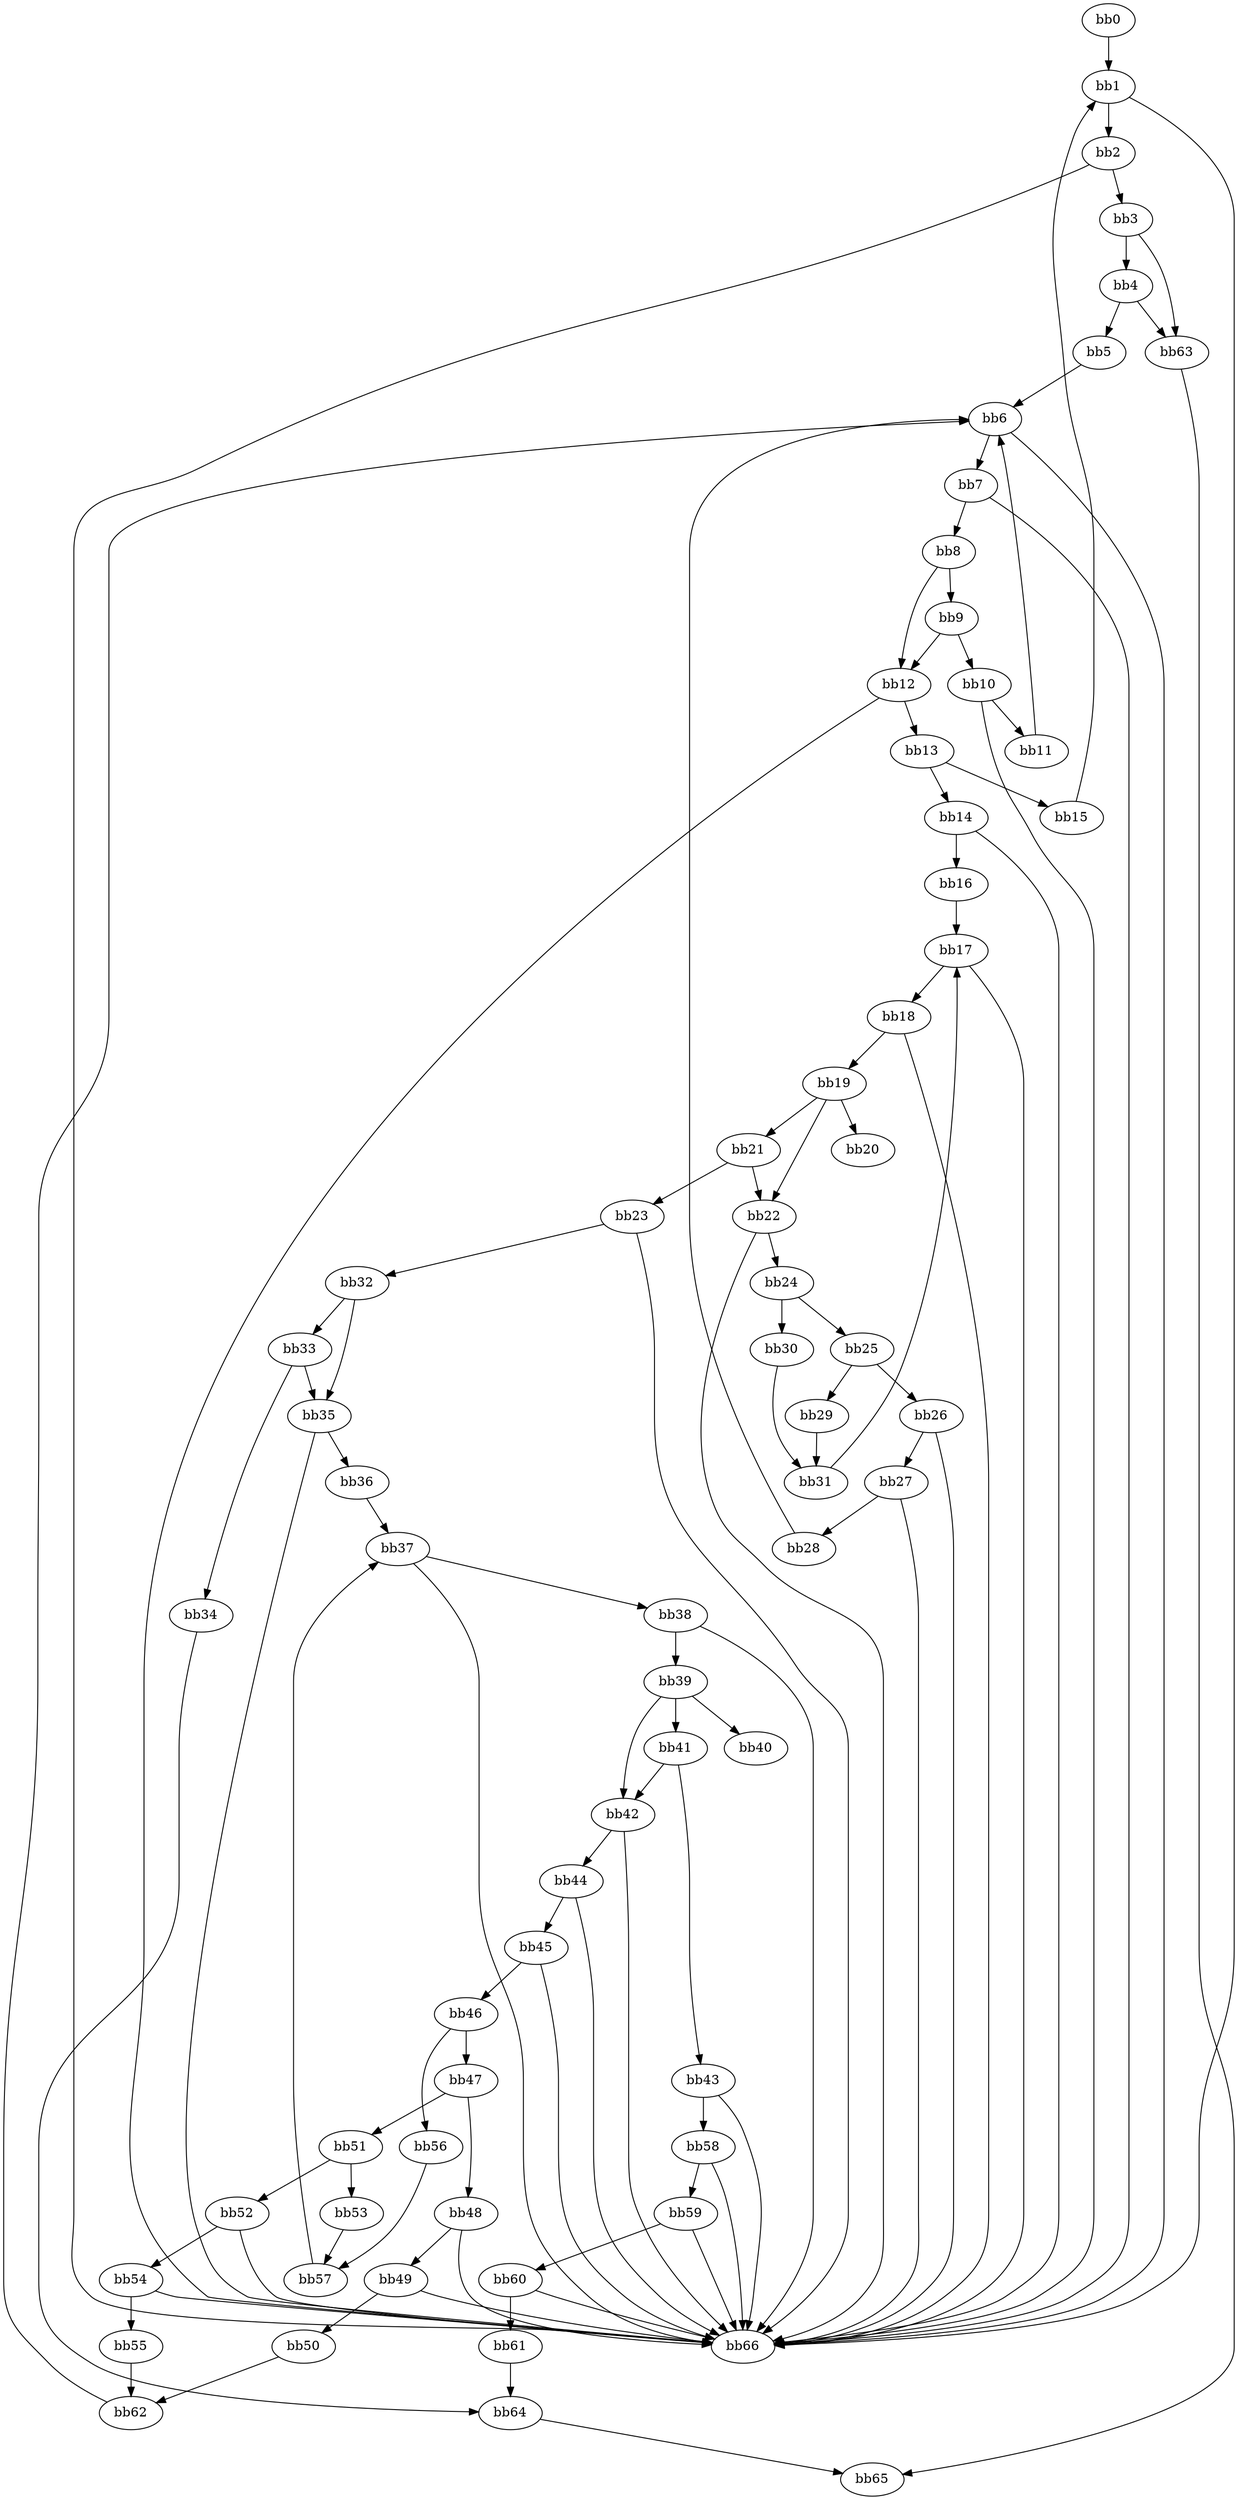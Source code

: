 digraph {
    0 [ label = "bb0\l" ]
    1 [ label = "bb1\l" ]
    2 [ label = "bb2\l" ]
    3 [ label = "bb3\l" ]
    4 [ label = "bb4\l" ]
    5 [ label = "bb5\l" ]
    6 [ label = "bb6\l" ]
    7 [ label = "bb7\l" ]
    8 [ label = "bb8\l" ]
    9 [ label = "bb9\l" ]
    10 [ label = "bb10\l" ]
    11 [ label = "bb11\l" ]
    12 [ label = "bb12\l" ]
    13 [ label = "bb13\l" ]
    14 [ label = "bb14\l" ]
    15 [ label = "bb15\l" ]
    16 [ label = "bb16\l" ]
    17 [ label = "bb17\l" ]
    18 [ label = "bb18\l" ]
    19 [ label = "bb19\l" ]
    20 [ label = "bb20\l" ]
    21 [ label = "bb21\l" ]
    22 [ label = "bb22\l" ]
    23 [ label = "bb23\l" ]
    24 [ label = "bb24\l" ]
    25 [ label = "bb25\l" ]
    26 [ label = "bb26\l" ]
    27 [ label = "bb27\l" ]
    28 [ label = "bb28\l" ]
    29 [ label = "bb29\l" ]
    30 [ label = "bb30\l" ]
    31 [ label = "bb31\l" ]
    32 [ label = "bb32\l" ]
    33 [ label = "bb33\l" ]
    34 [ label = "bb34\l" ]
    35 [ label = "bb35\l" ]
    36 [ label = "bb36\l" ]
    37 [ label = "bb37\l" ]
    38 [ label = "bb38\l" ]
    39 [ label = "bb39\l" ]
    40 [ label = "bb40\l" ]
    41 [ label = "bb41\l" ]
    42 [ label = "bb42\l" ]
    43 [ label = "bb43\l" ]
    44 [ label = "bb44\l" ]
    45 [ label = "bb45\l" ]
    46 [ label = "bb46\l" ]
    47 [ label = "bb47\l" ]
    48 [ label = "bb48\l" ]
    49 [ label = "bb49\l" ]
    50 [ label = "bb50\l" ]
    51 [ label = "bb51\l" ]
    52 [ label = "bb52\l" ]
    53 [ label = "bb53\l" ]
    54 [ label = "bb54\l" ]
    55 [ label = "bb55\l" ]
    56 [ label = "bb56\l" ]
    57 [ label = "bb57\l" ]
    58 [ label = "bb58\l" ]
    59 [ label = "bb59\l" ]
    60 [ label = "bb60\l" ]
    61 [ label = "bb61\l" ]
    62 [ label = "bb62\l" ]
    63 [ label = "bb63\l" ]
    64 [ label = "bb64\l" ]
    65 [ label = "bb65\l" ]
    66 [ label = "bb66\l" ]
    0 -> 1 [ ]
    1 -> 2 [ ]
    1 -> 66 [ ]
    2 -> 3 [ ]
    2 -> 66 [ ]
    3 -> 4 [ ]
    3 -> 63 [ ]
    4 -> 5 [ ]
    4 -> 63 [ ]
    5 -> 6 [ ]
    6 -> 7 [ ]
    6 -> 66 [ ]
    7 -> 8 [ ]
    7 -> 66 [ ]
    8 -> 9 [ ]
    8 -> 12 [ ]
    9 -> 10 [ ]
    9 -> 12 [ ]
    10 -> 11 [ ]
    10 -> 66 [ ]
    11 -> 6 [ ]
    12 -> 13 [ ]
    12 -> 66 [ ]
    13 -> 14 [ ]
    13 -> 15 [ ]
    14 -> 16 [ ]
    14 -> 66 [ ]
    15 -> 1 [ ]
    16 -> 17 [ ]
    17 -> 18 [ ]
    17 -> 66 [ ]
    18 -> 19 [ ]
    18 -> 66 [ ]
    19 -> 20 [ ]
    19 -> 21 [ ]
    19 -> 22 [ ]
    21 -> 22 [ ]
    21 -> 23 [ ]
    22 -> 24 [ ]
    22 -> 66 [ ]
    23 -> 32 [ ]
    23 -> 66 [ ]
    24 -> 25 [ ]
    24 -> 30 [ ]
    25 -> 26 [ ]
    25 -> 29 [ ]
    26 -> 27 [ ]
    26 -> 66 [ ]
    27 -> 28 [ ]
    27 -> 66 [ ]
    28 -> 6 [ ]
    29 -> 31 [ ]
    30 -> 31 [ ]
    31 -> 17 [ ]
    32 -> 33 [ ]
    32 -> 35 [ ]
    33 -> 34 [ ]
    33 -> 35 [ ]
    34 -> 64 [ ]
    35 -> 36 [ ]
    35 -> 66 [ ]
    36 -> 37 [ ]
    37 -> 38 [ ]
    37 -> 66 [ ]
    38 -> 39 [ ]
    38 -> 66 [ ]
    39 -> 40 [ ]
    39 -> 41 [ ]
    39 -> 42 [ ]
    41 -> 42 [ ]
    41 -> 43 [ ]
    42 -> 44 [ ]
    42 -> 66 [ ]
    43 -> 58 [ ]
    43 -> 66 [ ]
    44 -> 45 [ ]
    44 -> 66 [ ]
    45 -> 46 [ ]
    45 -> 66 [ ]
    46 -> 47 [ ]
    46 -> 56 [ ]
    47 -> 48 [ ]
    47 -> 51 [ ]
    48 -> 49 [ ]
    48 -> 66 [ ]
    49 -> 50 [ ]
    49 -> 66 [ ]
    50 -> 62 [ ]
    51 -> 52 [ ]
    51 -> 53 [ ]
    52 -> 54 [ ]
    52 -> 66 [ ]
    53 -> 57 [ ]
    54 -> 55 [ ]
    54 -> 66 [ ]
    55 -> 62 [ ]
    56 -> 57 [ ]
    57 -> 37 [ ]
    58 -> 59 [ ]
    58 -> 66 [ ]
    59 -> 60 [ ]
    59 -> 66 [ ]
    60 -> 61 [ ]
    60 -> 66 [ ]
    61 -> 64 [ ]
    62 -> 6 [ ]
    63 -> 65 [ ]
    64 -> 65 [ ]
}

